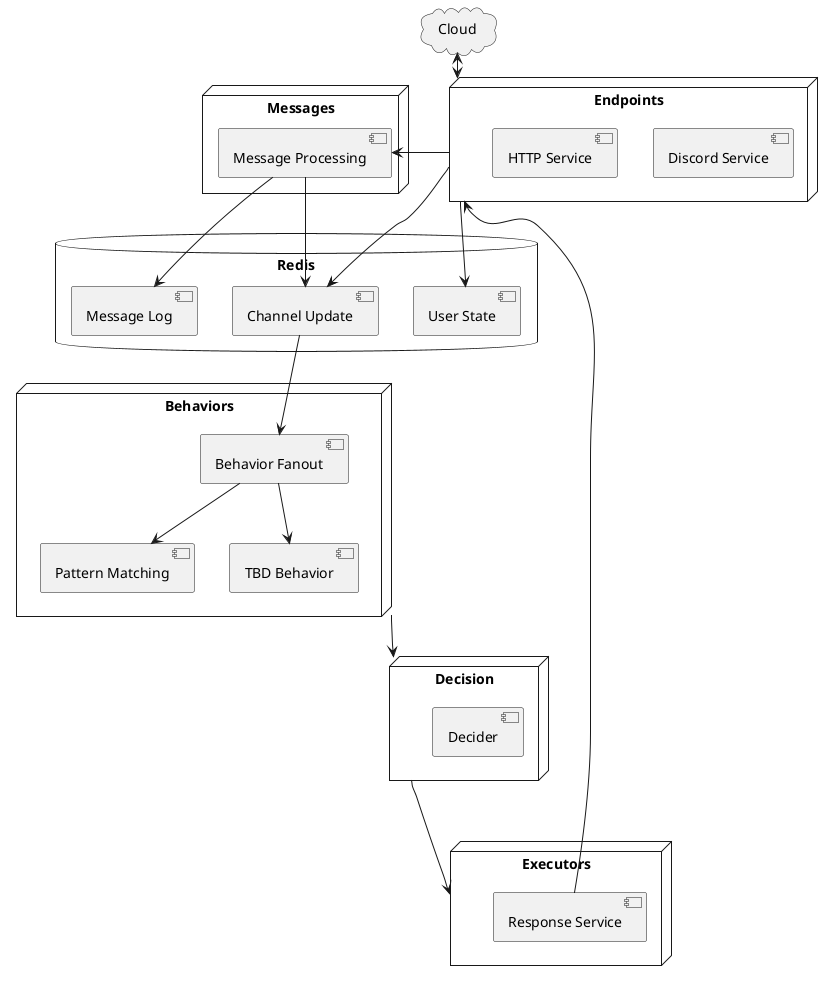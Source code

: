 @startuml architecture

cloud Cloud

node Endpoints {
    [Discord Service] as discord
    [HTTP Service] as http
}

database Redis {
    [Message Log] as message_log
    [User State] as user_state

    [Channel Update] as channel_updates
}

node Messages {
    [Message Processing] as message_processing
}

node Behaviors {
    [Behavior Fanout] as behavior_fanout
    [Pattern Matching] as behavior_patterns
    [TBD Behavior] as behavior_placeholder
}

node Decision {
    [Decider] as decision_service
}

node Executors {
    [Response Service] as response_service
}

Cloud <--> Endpoints

Endpoints --> message_processing
Endpoints --> user_state
Endpoints --> channel_updates

message_processing --> message_log
message_processing --> channel_updates

channel_updates --> behavior_fanout

behavior_fanout --> behavior_patterns
behavior_fanout --> behavior_placeholder

Behaviors ---> Decision

Decision ---> Executors

response_service --> Endpoints

@enduml
